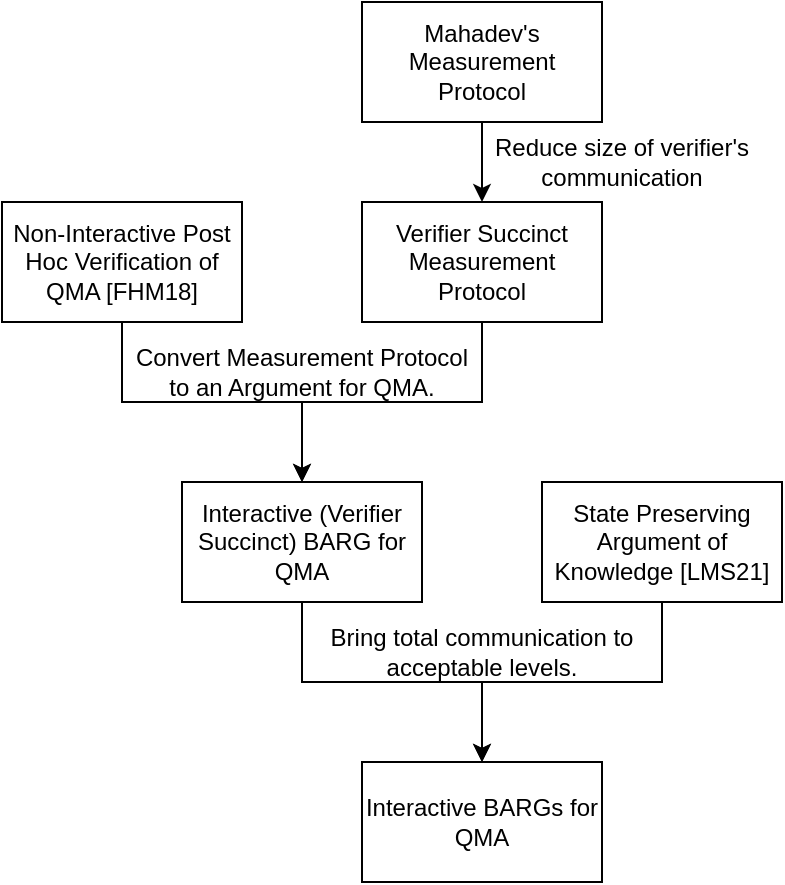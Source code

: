 <mxfile version="22.0.8" type="github">
  <diagram name="Page-1" id="knsuuLYSr0ch21Z2ep3a">
    <mxGraphModel dx="838" dy="729" grid="1" gridSize="10" guides="1" tooltips="1" connect="1" arrows="1" fold="1" page="1" pageScale="1" pageWidth="850" pageHeight="1100" math="0" shadow="0">
      <root>
        <mxCell id="0" />
        <mxCell id="1" parent="0" />
        <mxCell id="DR5VC4Ss77LQuogKUgTp-1" value="Mahadev&#39;s Measurement Protocol" style="rounded=0;whiteSpace=wrap;html=1;" vertex="1" parent="1">
          <mxGeometry x="190" y="10" width="120" height="60" as="geometry" />
        </mxCell>
        <mxCell id="DR5VC4Ss77LQuogKUgTp-19" style="edgeStyle=orthogonalEdgeStyle;rounded=0;orthogonalLoop=1;jettySize=auto;html=1;exitX=0.5;exitY=1;exitDx=0;exitDy=0;entryX=0.5;entryY=0;entryDx=0;entryDy=0;" edge="1" parent="1" source="DR5VC4Ss77LQuogKUgTp-2" target="DR5VC4Ss77LQuogKUgTp-12">
          <mxGeometry relative="1" as="geometry">
            <mxPoint x="250" y="230" as="targetPoint" />
          </mxGeometry>
        </mxCell>
        <mxCell id="DR5VC4Ss77LQuogKUgTp-2" value="Verifier Succinct Measurement Protocol" style="rounded=0;whiteSpace=wrap;html=1;" vertex="1" parent="1">
          <mxGeometry x="190" y="110" width="120" height="60" as="geometry" />
        </mxCell>
        <mxCell id="DR5VC4Ss77LQuogKUgTp-3" value="" style="endArrow=classic;html=1;rounded=0;exitX=0.5;exitY=1;exitDx=0;exitDy=0;" edge="1" parent="1" source="DR5VC4Ss77LQuogKUgTp-1" target="DR5VC4Ss77LQuogKUgTp-2">
          <mxGeometry width="50" height="50" relative="1" as="geometry">
            <mxPoint x="340" y="270" as="sourcePoint" />
            <mxPoint x="390" y="220" as="targetPoint" />
          </mxGeometry>
        </mxCell>
        <mxCell id="DR5VC4Ss77LQuogKUgTp-28" style="edgeStyle=orthogonalEdgeStyle;rounded=0;orthogonalLoop=1;jettySize=auto;html=1;exitX=0.5;exitY=1;exitDx=0;exitDy=0;entryX=0.5;entryY=0;entryDx=0;entryDy=0;" edge="1" parent="1" source="DR5VC4Ss77LQuogKUgTp-4" target="DR5VC4Ss77LQuogKUgTp-26">
          <mxGeometry relative="1" as="geometry" />
        </mxCell>
        <mxCell id="DR5VC4Ss77LQuogKUgTp-4" value="State Preserving Argument of Knowledge [LMS21]" style="rounded=0;whiteSpace=wrap;html=1;" vertex="1" parent="1">
          <mxGeometry x="280" y="250" width="120" height="60" as="geometry" />
        </mxCell>
        <mxCell id="DR5VC4Ss77LQuogKUgTp-8" style="edgeStyle=orthogonalEdgeStyle;rounded=0;orthogonalLoop=1;jettySize=auto;html=1;exitX=0;exitY=0.5;exitDx=0;exitDy=0;exitPerimeter=0;" edge="1" parent="1">
          <mxGeometry relative="1" as="geometry">
            <mxPoint x="340" y="220" as="targetPoint" />
            <mxPoint x="340" y="220" as="sourcePoint" />
          </mxGeometry>
        </mxCell>
        <mxCell id="DR5VC4Ss77LQuogKUgTp-25" style="edgeStyle=orthogonalEdgeStyle;rounded=0;orthogonalLoop=1;jettySize=auto;html=1;exitX=0.5;exitY=1;exitDx=0;exitDy=0;entryX=0.5;entryY=0;entryDx=0;entryDy=0;" edge="1" parent="1" source="DR5VC4Ss77LQuogKUgTp-11" target="DR5VC4Ss77LQuogKUgTp-12">
          <mxGeometry relative="1" as="geometry" />
        </mxCell>
        <mxCell id="DR5VC4Ss77LQuogKUgTp-11" value="Non-Interactive Post Hoc Verification of QMA [FHM18]" style="rounded=0;whiteSpace=wrap;html=1;" vertex="1" parent="1">
          <mxGeometry x="10" y="110" width="120" height="60" as="geometry" />
        </mxCell>
        <mxCell id="DR5VC4Ss77LQuogKUgTp-27" style="edgeStyle=orthogonalEdgeStyle;rounded=0;orthogonalLoop=1;jettySize=auto;html=1;exitX=0.5;exitY=1;exitDx=0;exitDy=0;entryX=0.5;entryY=0;entryDx=0;entryDy=0;" edge="1" parent="1" source="DR5VC4Ss77LQuogKUgTp-12" target="DR5VC4Ss77LQuogKUgTp-26">
          <mxGeometry relative="1" as="geometry" />
        </mxCell>
        <mxCell id="DR5VC4Ss77LQuogKUgTp-12" value="Interactive (Verifier Succinct) BARG for QMA" style="rounded=0;whiteSpace=wrap;html=1;" vertex="1" parent="1">
          <mxGeometry x="100" y="250" width="120" height="60" as="geometry" />
        </mxCell>
        <mxCell id="DR5VC4Ss77LQuogKUgTp-26" value="Interactive BARGs for QMA" style="rounded=0;whiteSpace=wrap;html=1;" vertex="1" parent="1">
          <mxGeometry x="190" y="390" width="120" height="60" as="geometry" />
        </mxCell>
        <mxCell id="DR5VC4Ss77LQuogKUgTp-30" value="Reduce size of verifier&#39;s communication" style="text;html=1;strokeColor=none;fillColor=none;align=center;verticalAlign=middle;whiteSpace=wrap;rounded=0;" vertex="1" parent="1">
          <mxGeometry x="250" y="70" width="140" height="40" as="geometry" />
        </mxCell>
        <mxCell id="DR5VC4Ss77LQuogKUgTp-31" value="Bring total communication to acceptable levels." style="text;html=1;strokeColor=none;fillColor=none;align=center;verticalAlign=middle;whiteSpace=wrap;rounded=0;" vertex="1" parent="1">
          <mxGeometry x="165" y="310" width="170" height="50" as="geometry" />
        </mxCell>
        <mxCell id="DR5VC4Ss77LQuogKUgTp-32" value="Convert Measurement Protocol to an Argument for QMA." style="text;html=1;strokeColor=none;fillColor=none;align=center;verticalAlign=middle;whiteSpace=wrap;rounded=0;" vertex="1" parent="1">
          <mxGeometry x="75" y="170" width="170" height="50" as="geometry" />
        </mxCell>
      </root>
    </mxGraphModel>
  </diagram>
</mxfile>
